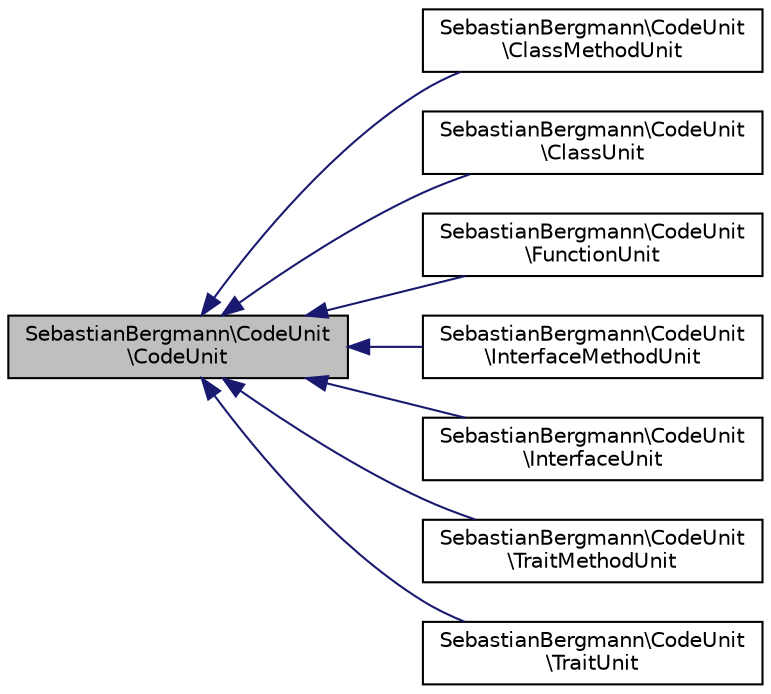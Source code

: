 digraph "SebastianBergmann\CodeUnit\CodeUnit"
{
  edge [fontname="Helvetica",fontsize="10",labelfontname="Helvetica",labelfontsize="10"];
  node [fontname="Helvetica",fontsize="10",shape=record];
  rankdir="LR";
  Node0 [label="SebastianBergmann\\CodeUnit\l\\CodeUnit",height=0.2,width=0.4,color="black", fillcolor="grey75", style="filled", fontcolor="black"];
  Node0 -> Node1 [dir="back",color="midnightblue",fontsize="10",style="solid",fontname="Helvetica"];
  Node1 [label="SebastianBergmann\\CodeUnit\l\\ClassMethodUnit",height=0.2,width=0.4,color="black", fillcolor="white", style="filled",URL="$classSebastianBergmann_1_1CodeUnit_1_1ClassMethodUnit.html"];
  Node0 -> Node2 [dir="back",color="midnightblue",fontsize="10",style="solid",fontname="Helvetica"];
  Node2 [label="SebastianBergmann\\CodeUnit\l\\ClassUnit",height=0.2,width=0.4,color="black", fillcolor="white", style="filled",URL="$classSebastianBergmann_1_1CodeUnit_1_1ClassUnit.html"];
  Node0 -> Node3 [dir="back",color="midnightblue",fontsize="10",style="solid",fontname="Helvetica"];
  Node3 [label="SebastianBergmann\\CodeUnit\l\\FunctionUnit",height=0.2,width=0.4,color="black", fillcolor="white", style="filled",URL="$classSebastianBergmann_1_1CodeUnit_1_1FunctionUnit.html"];
  Node0 -> Node4 [dir="back",color="midnightblue",fontsize="10",style="solid",fontname="Helvetica"];
  Node4 [label="SebastianBergmann\\CodeUnit\l\\InterfaceMethodUnit",height=0.2,width=0.4,color="black", fillcolor="white", style="filled",URL="$classSebastianBergmann_1_1CodeUnit_1_1InterfaceMethodUnit.html"];
  Node0 -> Node5 [dir="back",color="midnightblue",fontsize="10",style="solid",fontname="Helvetica"];
  Node5 [label="SebastianBergmann\\CodeUnit\l\\InterfaceUnit",height=0.2,width=0.4,color="black", fillcolor="white", style="filled",URL="$classSebastianBergmann_1_1CodeUnit_1_1InterfaceUnit.html"];
  Node0 -> Node6 [dir="back",color="midnightblue",fontsize="10",style="solid",fontname="Helvetica"];
  Node6 [label="SebastianBergmann\\CodeUnit\l\\TraitMethodUnit",height=0.2,width=0.4,color="black", fillcolor="white", style="filled",URL="$classSebastianBergmann_1_1CodeUnit_1_1TraitMethodUnit.html"];
  Node0 -> Node7 [dir="back",color="midnightblue",fontsize="10",style="solid",fontname="Helvetica"];
  Node7 [label="SebastianBergmann\\CodeUnit\l\\TraitUnit",height=0.2,width=0.4,color="black", fillcolor="white", style="filled",URL="$classSebastianBergmann_1_1CodeUnit_1_1TraitUnit.html"];
}
